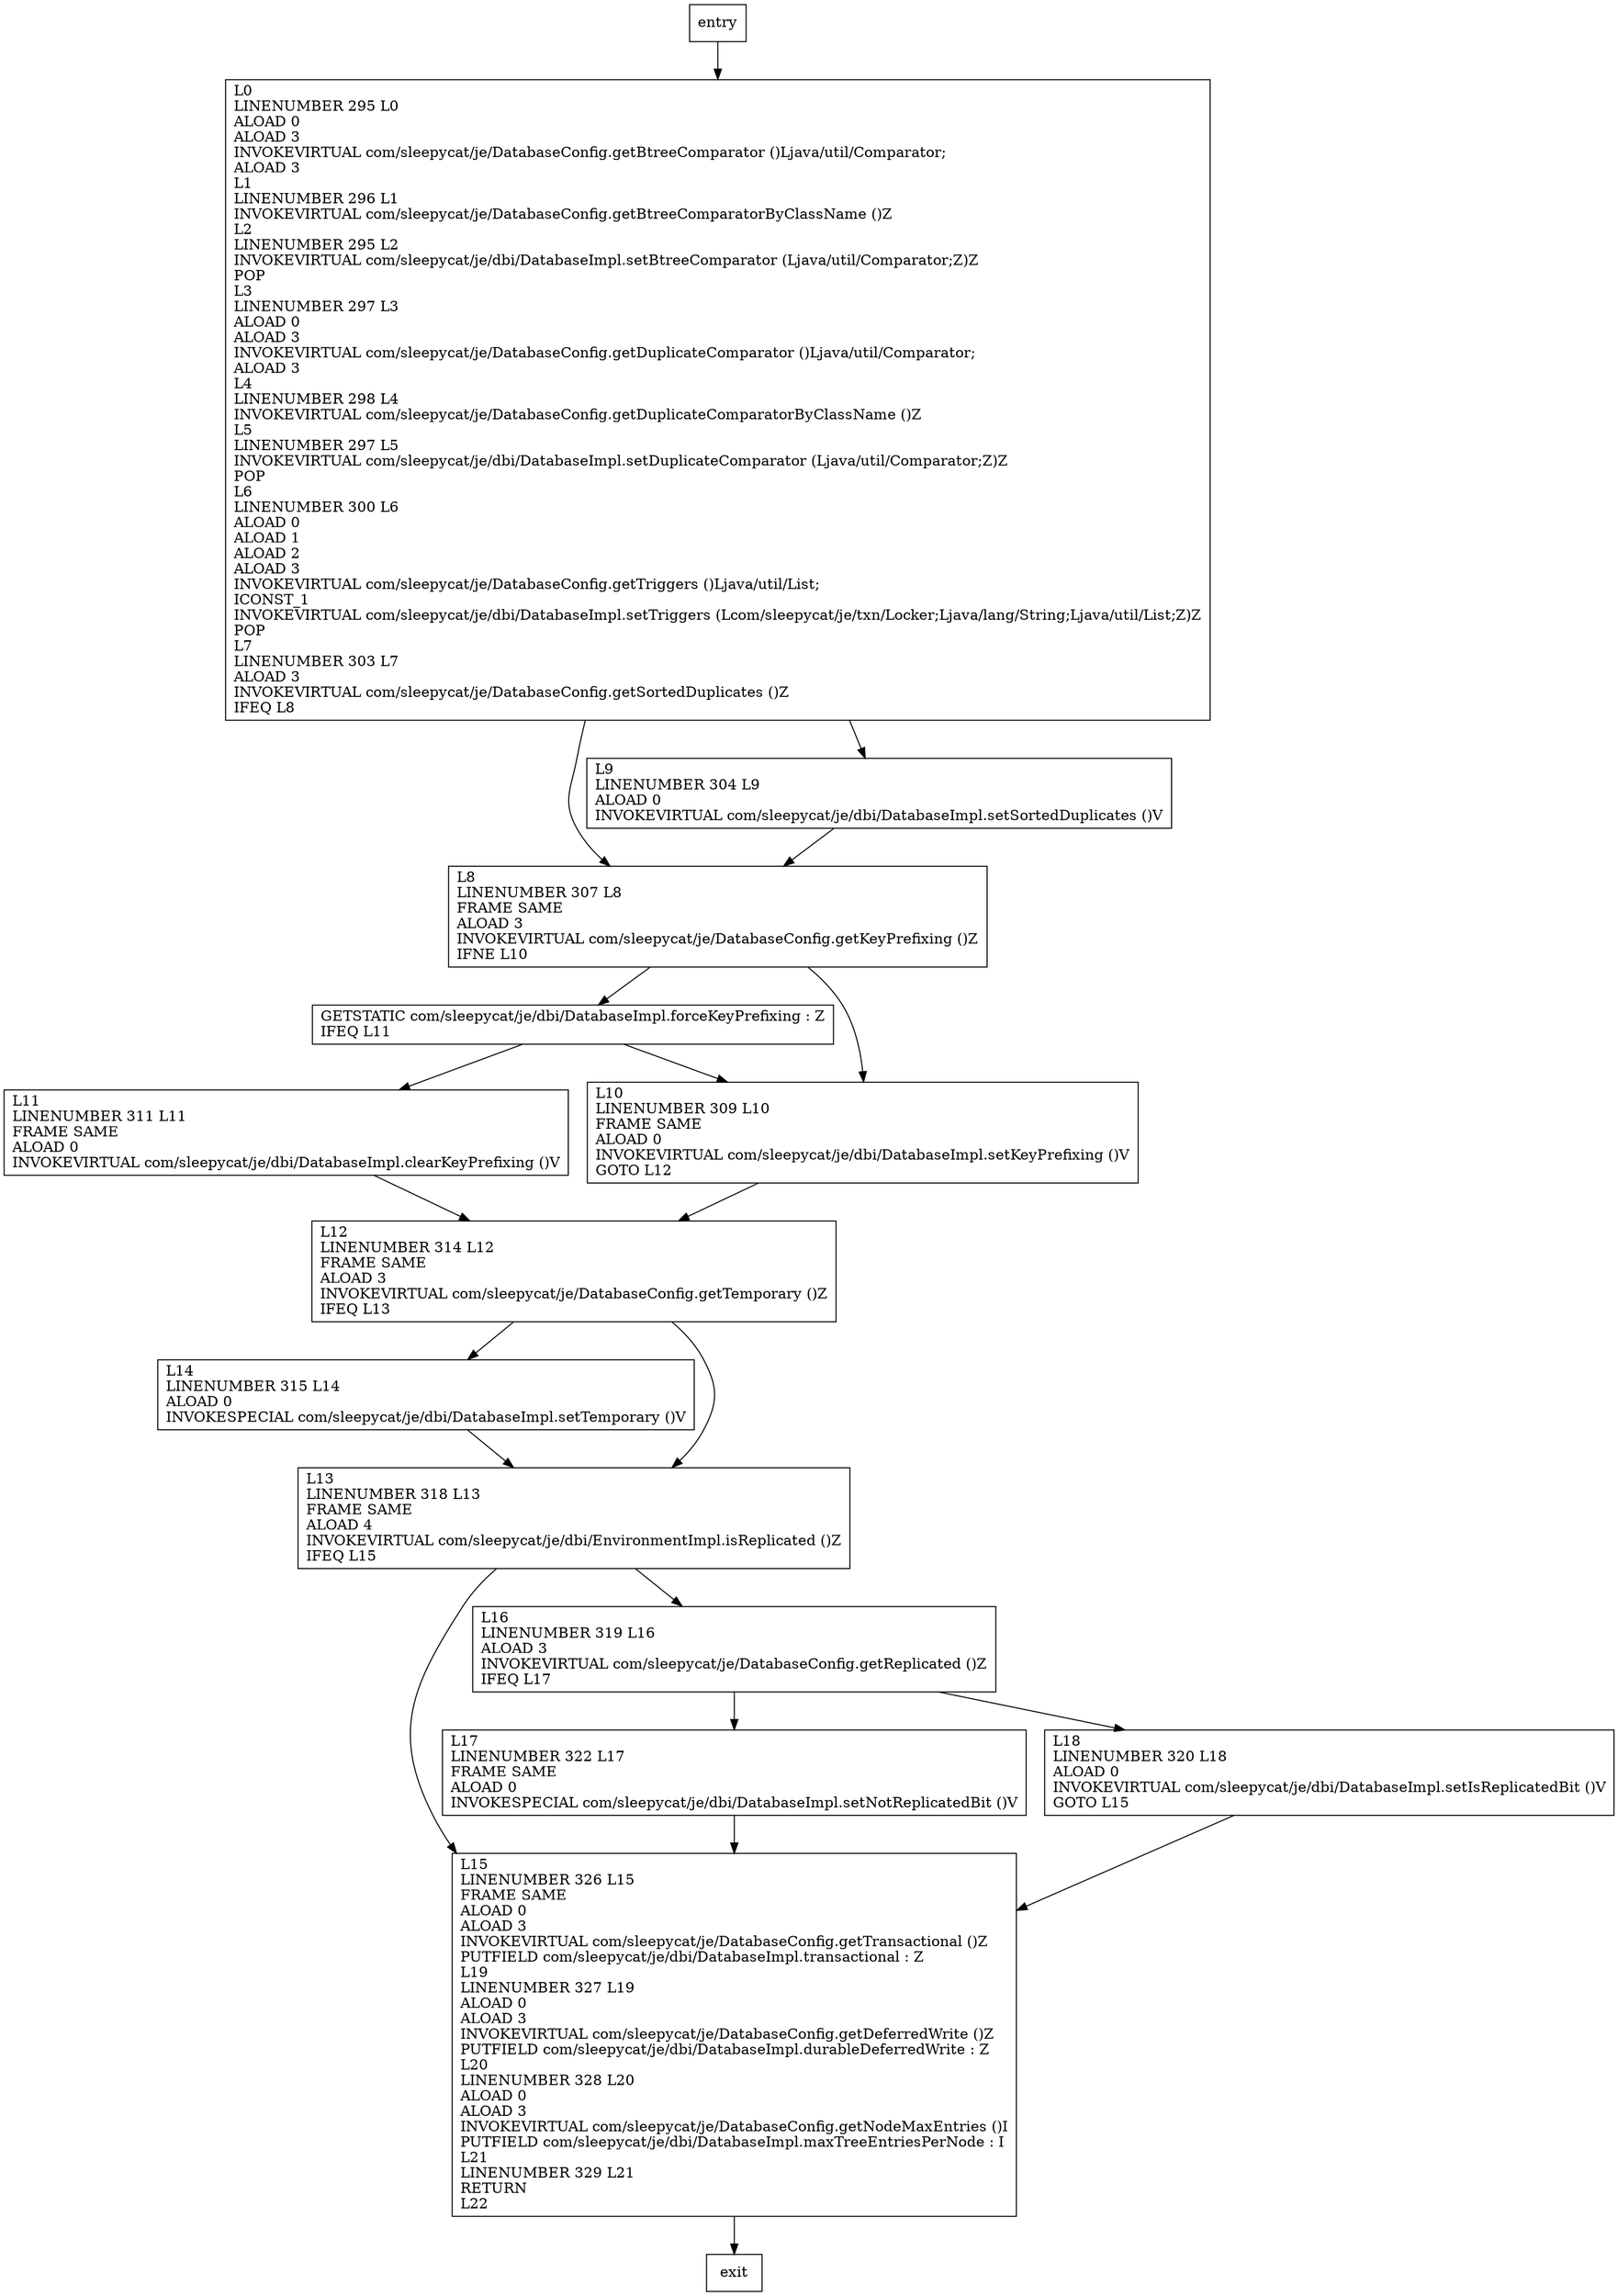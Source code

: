 digraph setConfigProperties {
node [shape=record];
719712141 [label="L15\lLINENUMBER 326 L15\lFRAME SAME\lALOAD 0\lALOAD 3\lINVOKEVIRTUAL com/sleepycat/je/DatabaseConfig.getTransactional ()Z\lPUTFIELD com/sleepycat/je/dbi/DatabaseImpl.transactional : Z\lL19\lLINENUMBER 327 L19\lALOAD 0\lALOAD 3\lINVOKEVIRTUAL com/sleepycat/je/DatabaseConfig.getDeferredWrite ()Z\lPUTFIELD com/sleepycat/je/dbi/DatabaseImpl.durableDeferredWrite : Z\lL20\lLINENUMBER 328 L20\lALOAD 0\lALOAD 3\lINVOKEVIRTUAL com/sleepycat/je/DatabaseConfig.getNodeMaxEntries ()I\lPUTFIELD com/sleepycat/je/dbi/DatabaseImpl.maxTreeEntriesPerNode : I\lL21\lLINENUMBER 329 L21\lRETURN\lL22\l"];
1744155496 [label="L0\lLINENUMBER 295 L0\lALOAD 0\lALOAD 3\lINVOKEVIRTUAL com/sleepycat/je/DatabaseConfig.getBtreeComparator ()Ljava/util/Comparator;\lALOAD 3\lL1\lLINENUMBER 296 L1\lINVOKEVIRTUAL com/sleepycat/je/DatabaseConfig.getBtreeComparatorByClassName ()Z\lL2\lLINENUMBER 295 L2\lINVOKEVIRTUAL com/sleepycat/je/dbi/DatabaseImpl.setBtreeComparator (Ljava/util/Comparator;Z)Z\lPOP\lL3\lLINENUMBER 297 L3\lALOAD 0\lALOAD 3\lINVOKEVIRTUAL com/sleepycat/je/DatabaseConfig.getDuplicateComparator ()Ljava/util/Comparator;\lALOAD 3\lL4\lLINENUMBER 298 L4\lINVOKEVIRTUAL com/sleepycat/je/DatabaseConfig.getDuplicateComparatorByClassName ()Z\lL5\lLINENUMBER 297 L5\lINVOKEVIRTUAL com/sleepycat/je/dbi/DatabaseImpl.setDuplicateComparator (Ljava/util/Comparator;Z)Z\lPOP\lL6\lLINENUMBER 300 L6\lALOAD 0\lALOAD 1\lALOAD 2\lALOAD 3\lINVOKEVIRTUAL com/sleepycat/je/DatabaseConfig.getTriggers ()Ljava/util/List;\lICONST_1\lINVOKEVIRTUAL com/sleepycat/je/dbi/DatabaseImpl.setTriggers (Lcom/sleepycat/je/txn/Locker;Ljava/lang/String;Ljava/util/List;Z)Z\lPOP\lL7\lLINENUMBER 303 L7\lALOAD 3\lINVOKEVIRTUAL com/sleepycat/je/DatabaseConfig.getSortedDuplicates ()Z\lIFEQ L8\l"];
1885902084 [label="L12\lLINENUMBER 314 L12\lFRAME SAME\lALOAD 3\lINVOKEVIRTUAL com/sleepycat/je/DatabaseConfig.getTemporary ()Z\lIFEQ L13\l"];
609725025 [label="L14\lLINENUMBER 315 L14\lALOAD 0\lINVOKESPECIAL com/sleepycat/je/dbi/DatabaseImpl.setTemporary ()V\l"];
512858606 [label="L16\lLINENUMBER 319 L16\lALOAD 3\lINVOKEVIRTUAL com/sleepycat/je/DatabaseConfig.getReplicated ()Z\lIFEQ L17\l"];
900120554 [label="L11\lLINENUMBER 311 L11\lFRAME SAME\lALOAD 0\lINVOKEVIRTUAL com/sleepycat/je/dbi/DatabaseImpl.clearKeyPrefixing ()V\l"];
1821298531 [label="L17\lLINENUMBER 322 L17\lFRAME SAME\lALOAD 0\lINVOKESPECIAL com/sleepycat/je/dbi/DatabaseImpl.setNotReplicatedBit ()V\l"];
508050466 [label="L13\lLINENUMBER 318 L13\lFRAME SAME\lALOAD 4\lINVOKEVIRTUAL com/sleepycat/je/dbi/EnvironmentImpl.isReplicated ()Z\lIFEQ L15\l"];
2030045223 [label="L8\lLINENUMBER 307 L8\lFRAME SAME\lALOAD 3\lINVOKEVIRTUAL com/sleepycat/je/DatabaseConfig.getKeyPrefixing ()Z\lIFNE L10\l"];
1285478254 [label="GETSTATIC com/sleepycat/je/dbi/DatabaseImpl.forceKeyPrefixing : Z\lIFEQ L11\l"];
112876066 [label="L10\lLINENUMBER 309 L10\lFRAME SAME\lALOAD 0\lINVOKEVIRTUAL com/sleepycat/je/dbi/DatabaseImpl.setKeyPrefixing ()V\lGOTO L12\l"];
871914514 [label="L18\lLINENUMBER 320 L18\lALOAD 0\lINVOKEVIRTUAL com/sleepycat/je/dbi/DatabaseImpl.setIsReplicatedBit ()V\lGOTO L15\l"];
1668603885 [label="L9\lLINENUMBER 304 L9\lALOAD 0\lINVOKEVIRTUAL com/sleepycat/je/dbi/DatabaseImpl.setSortedDuplicates ()V\l"];
entry;
exit;
719712141 -> exit
1744155496 -> 2030045223
1744155496 -> 1668603885
1885902084 -> 609725025
1885902084 -> 508050466
609725025 -> 508050466
512858606 -> 871914514
512858606 -> 1821298531
900120554 -> 1885902084
1821298531 -> 719712141
508050466 -> 719712141
508050466 -> 512858606
2030045223 -> 112876066
2030045223 -> 1285478254
1285478254 -> 112876066
1285478254 -> 900120554
entry -> 1744155496
112876066 -> 1885902084
871914514 -> 719712141
1668603885 -> 2030045223
}
